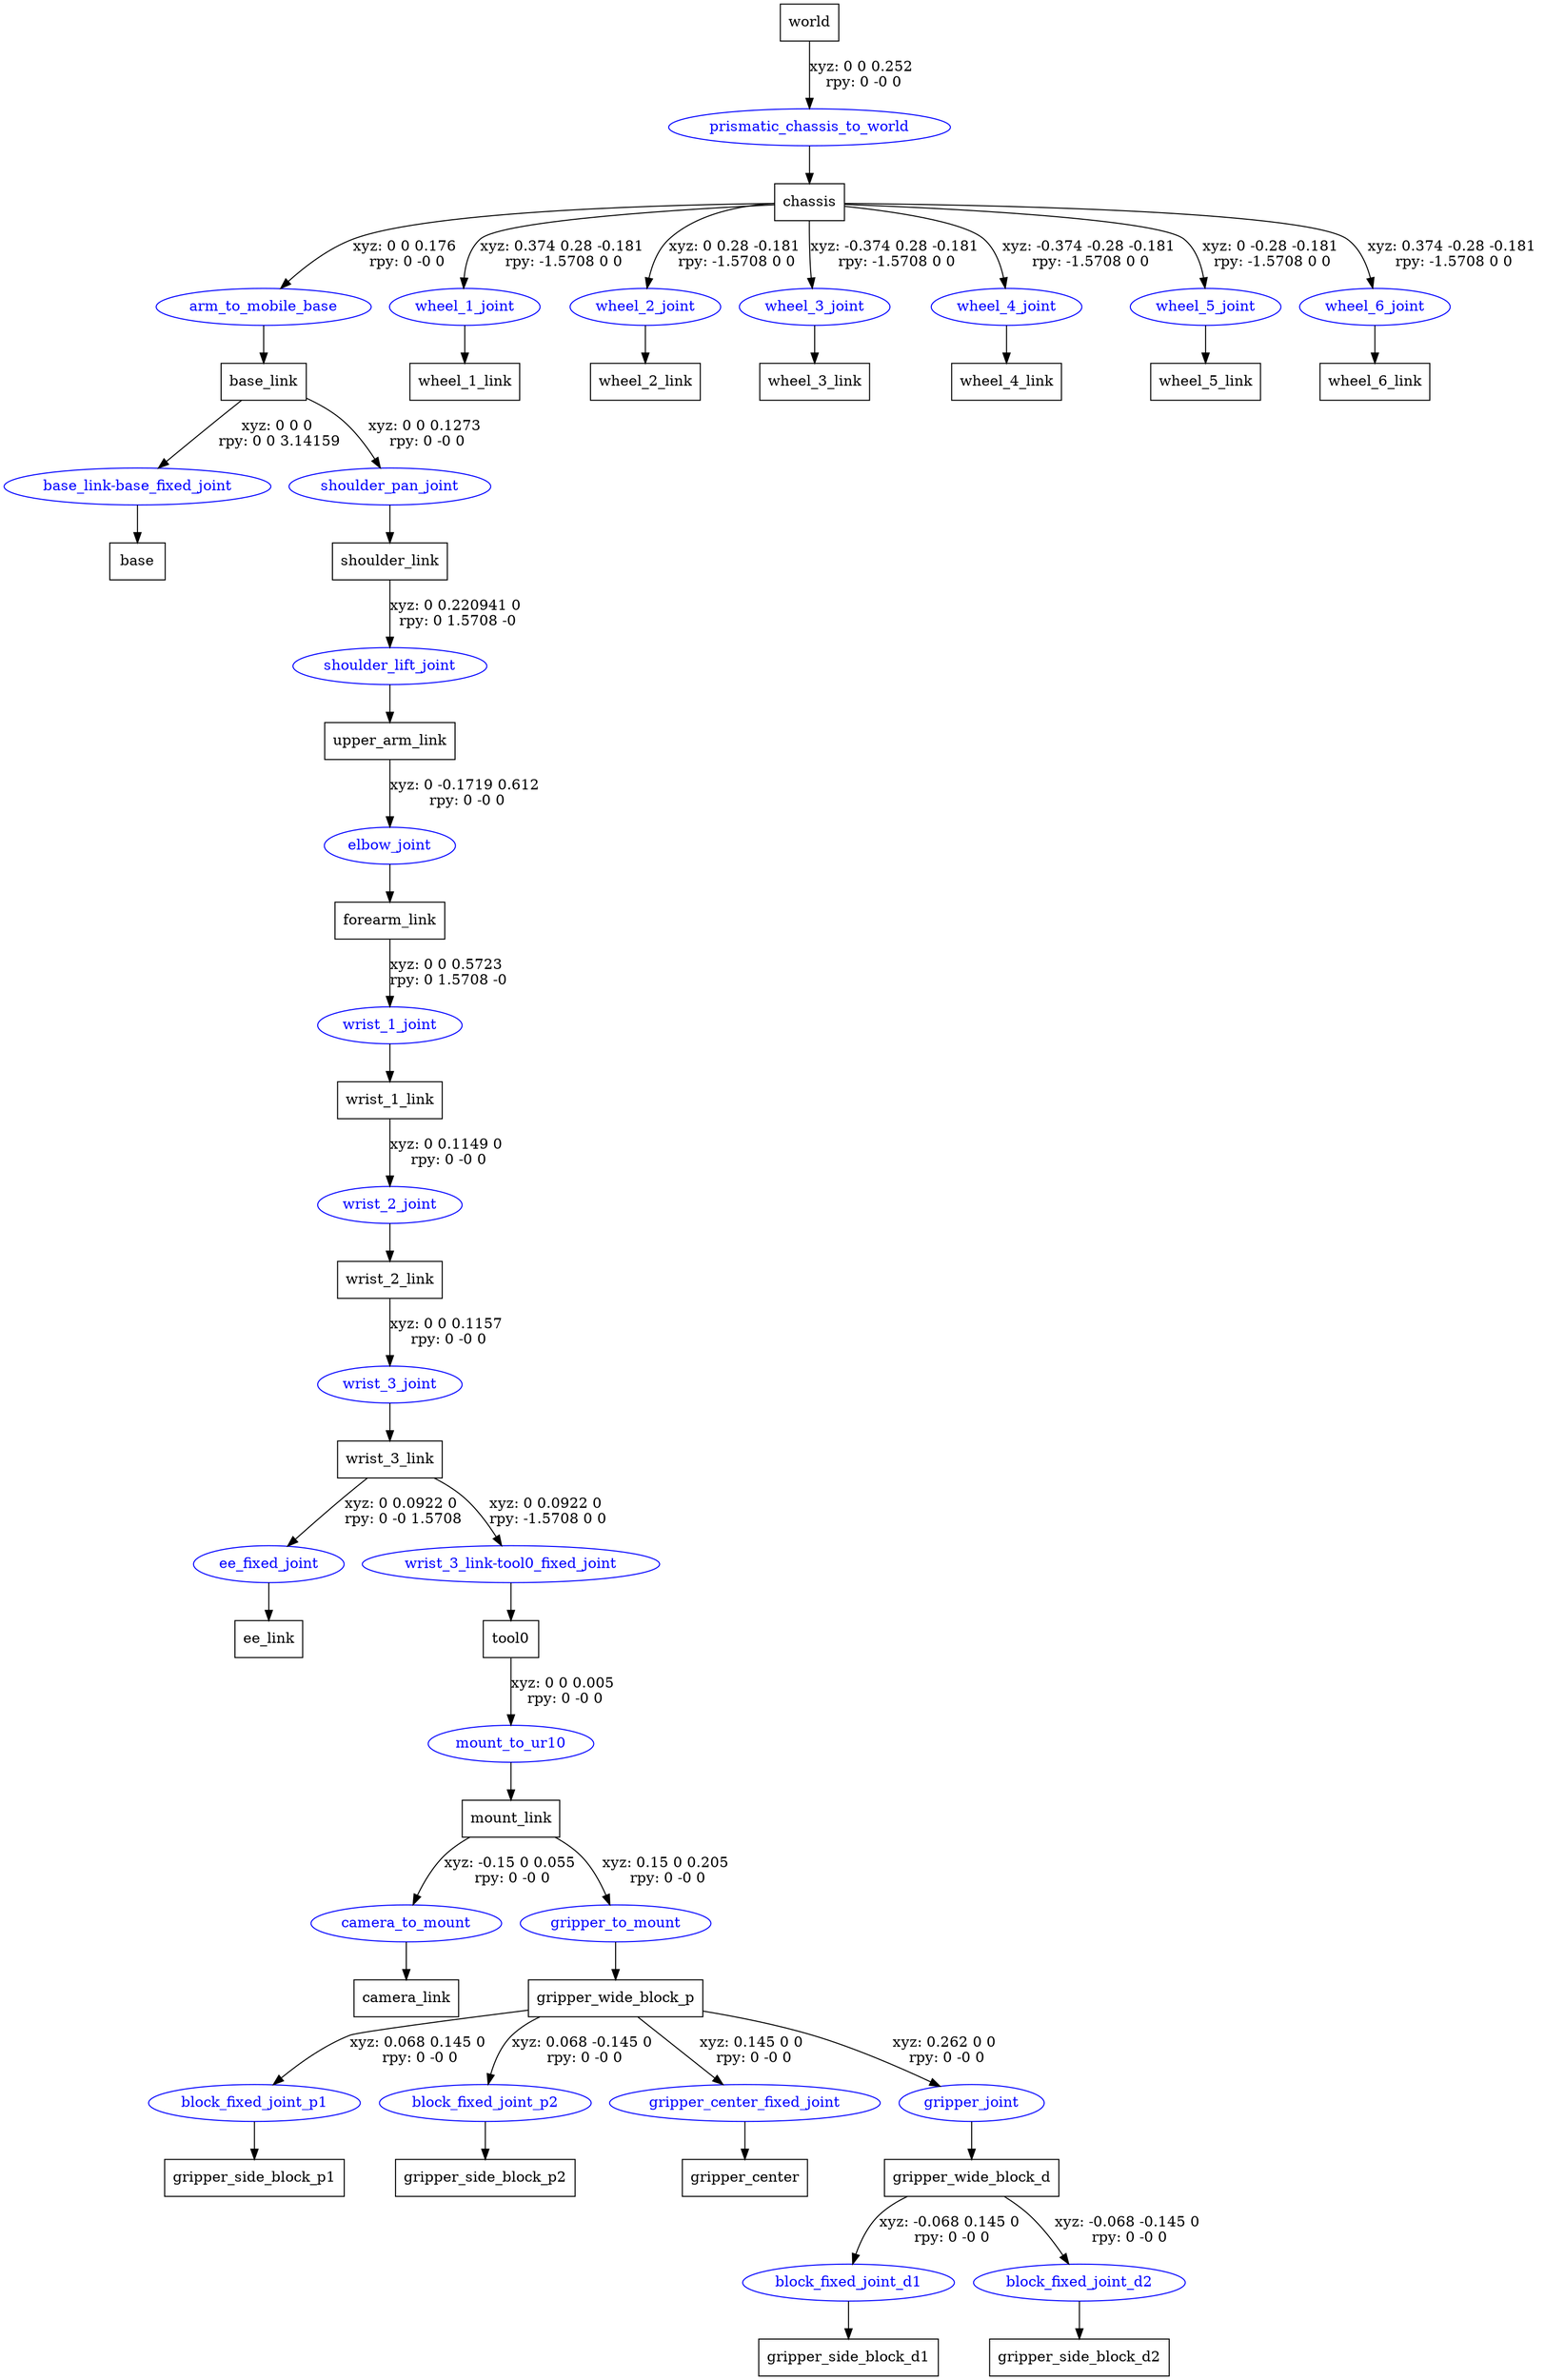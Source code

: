 digraph G {
node [shape=box];
"world" [label="world"];
"chassis" [label="chassis"];
"base_link" [label="base_link"];
"base" [label="base"];
"shoulder_link" [label="shoulder_link"];
"upper_arm_link" [label="upper_arm_link"];
"forearm_link" [label="forearm_link"];
"wrist_1_link" [label="wrist_1_link"];
"wrist_2_link" [label="wrist_2_link"];
"wrist_3_link" [label="wrist_3_link"];
"ee_link" [label="ee_link"];
"tool0" [label="tool0"];
"mount_link" [label="mount_link"];
"camera_link" [label="camera_link"];
"gripper_wide_block_p" [label="gripper_wide_block_p"];
"gripper_side_block_p1" [label="gripper_side_block_p1"];
"gripper_side_block_p2" [label="gripper_side_block_p2"];
"gripper_center" [label="gripper_center"];
"gripper_wide_block_d" [label="gripper_wide_block_d"];
"gripper_side_block_d1" [label="gripper_side_block_d1"];
"gripper_side_block_d2" [label="gripper_side_block_d2"];
"wheel_1_link" [label="wheel_1_link"];
"wheel_2_link" [label="wheel_2_link"];
"wheel_3_link" [label="wheel_3_link"];
"wheel_4_link" [label="wheel_4_link"];
"wheel_5_link" [label="wheel_5_link"];
"wheel_6_link" [label="wheel_6_link"];
node [shape=ellipse, color=blue, fontcolor=blue];
"world" -> "prismatic_chassis_to_world" [label="xyz: 0 0 0.252 \nrpy: 0 -0 0"]
"prismatic_chassis_to_world" -> "chassis"
"chassis" -> "arm_to_mobile_base" [label="xyz: 0 0 0.176 \nrpy: 0 -0 0"]
"arm_to_mobile_base" -> "base_link"
"base_link" -> "base_link-base_fixed_joint" [label="xyz: 0 0 0 \nrpy: 0 0 3.14159"]
"base_link-base_fixed_joint" -> "base"
"base_link" -> "shoulder_pan_joint" [label="xyz: 0 0 0.1273 \nrpy: 0 -0 0"]
"shoulder_pan_joint" -> "shoulder_link"
"shoulder_link" -> "shoulder_lift_joint" [label="xyz: 0 0.220941 0 \nrpy: 0 1.5708 -0"]
"shoulder_lift_joint" -> "upper_arm_link"
"upper_arm_link" -> "elbow_joint" [label="xyz: 0 -0.1719 0.612 \nrpy: 0 -0 0"]
"elbow_joint" -> "forearm_link"
"forearm_link" -> "wrist_1_joint" [label="xyz: 0 0 0.5723 \nrpy: 0 1.5708 -0"]
"wrist_1_joint" -> "wrist_1_link"
"wrist_1_link" -> "wrist_2_joint" [label="xyz: 0 0.1149 0 \nrpy: 0 -0 0"]
"wrist_2_joint" -> "wrist_2_link"
"wrist_2_link" -> "wrist_3_joint" [label="xyz: 0 0 0.1157 \nrpy: 0 -0 0"]
"wrist_3_joint" -> "wrist_3_link"
"wrist_3_link" -> "ee_fixed_joint" [label="xyz: 0 0.0922 0 \nrpy: 0 -0 1.5708"]
"ee_fixed_joint" -> "ee_link"
"wrist_3_link" -> "wrist_3_link-tool0_fixed_joint" [label="xyz: 0 0.0922 0 \nrpy: -1.5708 0 0"]
"wrist_3_link-tool0_fixed_joint" -> "tool0"
"tool0" -> "mount_to_ur10" [label="xyz: 0 0 0.005 \nrpy: 0 -0 0"]
"mount_to_ur10" -> "mount_link"
"mount_link" -> "camera_to_mount" [label="xyz: -0.15 0 0.055 \nrpy: 0 -0 0"]
"camera_to_mount" -> "camera_link"
"mount_link" -> "gripper_to_mount" [label="xyz: 0.15 0 0.205 \nrpy: 0 -0 0"]
"gripper_to_mount" -> "gripper_wide_block_p"
"gripper_wide_block_p" -> "block_fixed_joint_p1" [label="xyz: 0.068 0.145 0 \nrpy: 0 -0 0"]
"block_fixed_joint_p1" -> "gripper_side_block_p1"
"gripper_wide_block_p" -> "block_fixed_joint_p2" [label="xyz: 0.068 -0.145 0 \nrpy: 0 -0 0"]
"block_fixed_joint_p2" -> "gripper_side_block_p2"
"gripper_wide_block_p" -> "gripper_center_fixed_joint" [label="xyz: 0.145 0 0 \nrpy: 0 -0 0"]
"gripper_center_fixed_joint" -> "gripper_center"
"gripper_wide_block_p" -> "gripper_joint" [label="xyz: 0.262 0 0 \nrpy: 0 -0 0"]
"gripper_joint" -> "gripper_wide_block_d"
"gripper_wide_block_d" -> "block_fixed_joint_d1" [label="xyz: -0.068 0.145 0 \nrpy: 0 -0 0"]
"block_fixed_joint_d1" -> "gripper_side_block_d1"
"gripper_wide_block_d" -> "block_fixed_joint_d2" [label="xyz: -0.068 -0.145 0 \nrpy: 0 -0 0"]
"block_fixed_joint_d2" -> "gripper_side_block_d2"
"chassis" -> "wheel_1_joint" [label="xyz: 0.374 0.28 -0.181 \nrpy: -1.5708 0 0"]
"wheel_1_joint" -> "wheel_1_link"
"chassis" -> "wheel_2_joint" [label="xyz: 0 0.28 -0.181 \nrpy: -1.5708 0 0"]
"wheel_2_joint" -> "wheel_2_link"
"chassis" -> "wheel_3_joint" [label="xyz: -0.374 0.28 -0.181 \nrpy: -1.5708 0 0"]
"wheel_3_joint" -> "wheel_3_link"
"chassis" -> "wheel_4_joint" [label="xyz: -0.374 -0.28 -0.181 \nrpy: -1.5708 0 0"]
"wheel_4_joint" -> "wheel_4_link"
"chassis" -> "wheel_5_joint" [label="xyz: 0 -0.28 -0.181 \nrpy: -1.5708 0 0"]
"wheel_5_joint" -> "wheel_5_link"
"chassis" -> "wheel_6_joint" [label="xyz: 0.374 -0.28 -0.181 \nrpy: -1.5708 0 0"]
"wheel_6_joint" -> "wheel_6_link"
}
